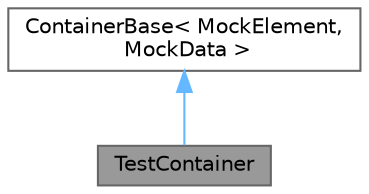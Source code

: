 digraph "TestContainer"
{
 // LATEX_PDF_SIZE
  bgcolor="transparent";
  edge [fontname=Helvetica,fontsize=10,labelfontname=Helvetica,labelfontsize=10];
  node [fontname=Helvetica,fontsize=10,shape=box,height=0.2,width=0.4];
  Node1 [id="Node000001",label="TestContainer",height=0.2,width=0.4,color="gray40", fillcolor="grey60", style="filled", fontcolor="black",tooltip="Mock class derived from ContainerBase class."];
  Node2 -> Node1 [id="edge1_Node000001_Node000002",dir="back",color="steelblue1",style="solid",tooltip=" "];
  Node2 [id="Node000002",label="ContainerBase\< MockElement,\l MockData \>",height=0.2,width=0.4,color="gray40", fillcolor="white", style="filled",URL="$classContainerBase.html",tooltip=" "];
}
